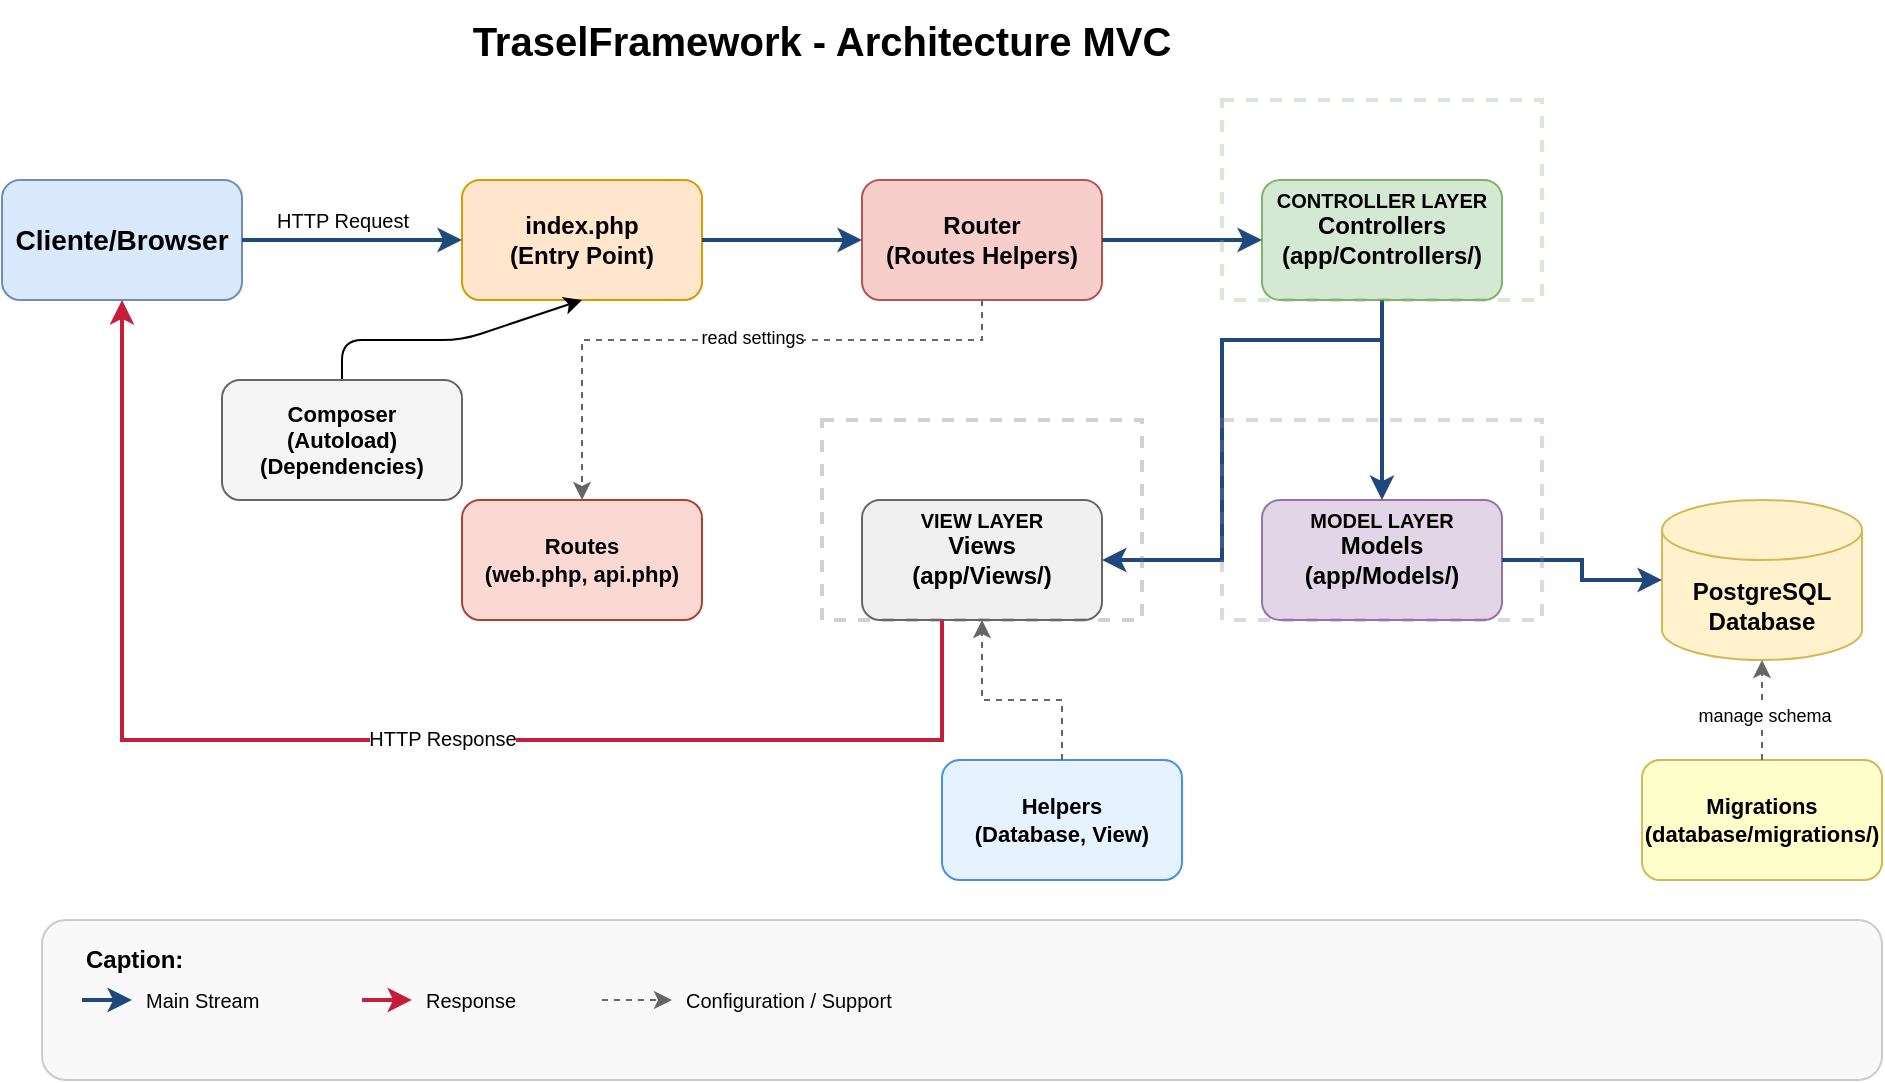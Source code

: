 <mxfile>
    <diagram id="trasel-architecture" name="Arquitetura TraselFramework">
        <mxGraphModel dx="1371" dy="557" grid="1" gridSize="10" guides="1" tooltips="1" connect="1" arrows="1" fold="1" page="1" pageScale="1" pageWidth="1169" pageHeight="827" math="0" shadow="0">
            <root>
                <mxCell id="0"/>
                <mxCell id="1" parent="0"/>
                <mxCell id="title" value="TraselFramework - Architecture MVC" style="text;html=1;strokeColor=none;fillColor=none;align=center;verticalAlign=middle;whiteSpace=wrap;rounded=0;fontSize=20;fontStyle=1;" parent="1" vertex="1">
                    <mxGeometry x="230" y="30" width="380" height="40" as="geometry"/>
                </mxCell>
                <mxCell id="client" value="Cliente/Browser" style="rounded=1;whiteSpace=wrap;html=1;fillColor=#dae8fc;strokeColor=#6c8ebf;fontSize=14;fontStyle=1;" parent="1" vertex="1">
                    <mxGeometry x="10" y="120" width="120" height="60" as="geometry"/>
                </mxCell>
                <mxCell id="entry" value="index.php&#xa;(Entry Point)" style="rounded=1;whiteSpace=wrap;html=1;fillColor=#ffe6cc;strokeColor=#d79b00;fontSize=12;fontStyle=1;" parent="1" vertex="1">
                    <mxGeometry x="240" y="120" width="120" height="60" as="geometry"/>
                </mxCell>
                <mxCell id="router" value="Router&#xa;(Routes Helpers)" style="rounded=1;whiteSpace=wrap;html=1;fillColor=#f8cecc;strokeColor=#b85450;fontSize=12;fontStyle=1;" parent="1" vertex="1">
                    <mxGeometry x="440" y="120" width="120" height="60" as="geometry"/>
                </mxCell>
                <mxCell id="controllers" value="Controllers&#xa;(app/Controllers/)" style="rounded=1;whiteSpace=wrap;html=1;fillColor=#d5e8d4;strokeColor=#82b366;fontSize=12;fontStyle=1;" parent="1" vertex="1">
                    <mxGeometry x="640" y="120" width="120" height="60" as="geometry"/>
                </mxCell>
                <mxCell id="models" value="Models&#xa;(app/Models/)" style="rounded=1;whiteSpace=wrap;html=1;fillColor=#e1d5e7;strokeColor=#9673a6;fontSize=12;fontStyle=1;" parent="1" vertex="1">
                    <mxGeometry x="640" y="280" width="120" height="60" as="geometry"/>
                </mxCell>
                <mxCell id="database" value="PostgreSQL&#xa;Database" style="shape=cylinder3;whiteSpace=wrap;html=1;boundedLbl=1;backgroundOutline=1;size=15;fillColor=#fff2cc;strokeColor=#d6b656;fontSize=12;fontStyle=1;" parent="1" vertex="1">
                    <mxGeometry x="840" y="280" width="100" height="80" as="geometry"/>
                </mxCell>
                <mxCell id="views" value="Views&#xa;(app/Views/)" style="rounded=1;whiteSpace=wrap;html=1;fillColor=#f0f0f0;strokeColor=#666666;fontSize=12;fontStyle=1;" parent="1" vertex="1">
                    <mxGeometry x="440" y="280" width="120" height="60" as="geometry"/>
                </mxCell>
                <mxCell id="routes" value="Routes&#xa;(web.php, api.php)" style="rounded=1;whiteSpace=wrap;html=1;fillColor=#fad9d5;strokeColor=#ae4132;fontSize=11;fontStyle=1;" parent="1" vertex="1">
                    <mxGeometry x="240" y="280" width="120" height="60" as="geometry"/>
                </mxCell>
                <mxCell id="helpers" value="Helpers&#xa;(Database, View)" style="rounded=1;whiteSpace=wrap;html=1;fillColor=#e6f3ff;strokeColor=#4a90e2;fontSize=11;fontStyle=1;" parent="1" vertex="1">
                    <mxGeometry x="480" y="410" width="120" height="60" as="geometry"/>
                </mxCell>
                <mxCell id="migrations" value="Migrations&#xa;(database/migrations/)" style="rounded=1;whiteSpace=wrap;html=1;fillColor=#ffffcc;strokeColor=#d6b656;fontSize=11;fontStyle=1;" parent="1" vertex="1">
                    <mxGeometry x="830" y="410" width="120" height="60" as="geometry"/>
                </mxCell>
                <mxCell id="12" style="edgeStyle=none;html=1;exitX=0.5;exitY=0;exitDx=0;exitDy=0;" parent="1" source="composer" edge="1">
                    <mxGeometry relative="1" as="geometry">
                        <mxPoint x="300" y="180" as="targetPoint"/>
                        <Array as="points">
                            <mxPoint x="180" y="200"/>
                            <mxPoint x="240" y="200"/>
                        </Array>
                    </mxGeometry>
                </mxCell>
                <mxCell id="composer" value="Composer&lt;div&gt;&lt;font color=&quot;#000000&quot;&gt;(Autoload)&lt;br&gt;&lt;/font&gt;(Dependencies)&lt;/div&gt;" style="rounded=1;whiteSpace=wrap;html=1;fillColor=#f5f5f5;strokeColor=#666666;fontSize=11;fontStyle=1;" parent="1" vertex="1">
                    <mxGeometry x="120" y="220" width="120" height="60" as="geometry"/>
                </mxCell>
                <mxCell id="conn1" style="edgeStyle=orthogonalEdgeStyle;rounded=0;orthogonalLoop=1;jettySize=auto;html=1;entryX=0;entryY=0.5;entryDx=0;entryDy=0;strokeWidth=2;strokeColor=#1f497d;" parent="1" source="client" target="entry" edge="1">
                    <mxGeometry relative="1" as="geometry"/>
                </mxCell>
                <mxCell id="conn1-label" value="HTTP Request" style="edgeLabel;html=1;align=center;verticalAlign=middle;resizable=0;points=[];fontSize=10;" parent="conn1" vertex="1" connectable="0">
                    <mxGeometry x="-0.1" y="-1" relative="1" as="geometry">
                        <mxPoint y="-11" as="offset"/>
                    </mxGeometry>
                </mxCell>
                <mxCell id="conn2" style="edgeStyle=orthogonalEdgeStyle;rounded=0;orthogonalLoop=1;jettySize=auto;html=1;entryX=0;entryY=0.5;entryDx=0;entryDy=0;strokeWidth=2;strokeColor=#1f497d;" parent="1" source="entry" target="router" edge="1">
                    <mxGeometry relative="1" as="geometry"/>
                </mxCell>
                <mxCell id="conn3" style="edgeStyle=orthogonalEdgeStyle;rounded=0;orthogonalLoop=1;jettySize=auto;html=1;entryX=0;entryY=0.5;entryDx=0;entryDy=0;strokeWidth=2;strokeColor=#1f497d;" parent="1" source="router" target="controllers" edge="1">
                    <mxGeometry relative="1" as="geometry"/>
                </mxCell>
                <mxCell id="conn4" style="edgeStyle=orthogonalEdgeStyle;rounded=0;orthogonalLoop=1;jettySize=auto;html=1;entryX=0.5;entryY=0;entryDx=0;entryDy=0;strokeWidth=2;strokeColor=#1f497d;" parent="1" source="controllers" target="models" edge="1">
                    <mxGeometry relative="1" as="geometry"/>
                </mxCell>
                <mxCell id="conn5" style="edgeStyle=orthogonalEdgeStyle;rounded=0;orthogonalLoop=1;jettySize=auto;html=1;entryX=0;entryY=0.5;entryDx=0;entryDy=0;entryPerimeter=0;strokeWidth=2;strokeColor=#1f497d;" parent="1" source="models" target="database" edge="1">
                    <mxGeometry relative="1" as="geometry"/>
                </mxCell>
                <mxCell id="conn6" style="edgeStyle=orthogonalEdgeStyle;rounded=0;orthogonalLoop=1;jettySize=auto;html=1;entryX=1;entryY=0.5;entryDx=0;entryDy=0;strokeWidth=2;strokeColor=#1f497d;" parent="1" source="controllers" target="views" edge="1">
                    <mxGeometry relative="1" as="geometry">
                        <Array as="points">
                            <mxPoint x="700" y="200"/>
                            <mxPoint x="620" y="200"/>
                            <mxPoint x="620" y="310"/>
                        </Array>
                    </mxGeometry>
                </mxCell>
                <mxCell id="conn7" style="edgeStyle=orthogonalEdgeStyle;rounded=0;orthogonalLoop=1;jettySize=auto;html=1;entryX=0.5;entryY=0;entryDx=0;entryDy=0;strokeWidth=1;strokeColor=#666666;dashed=1;" parent="1" source="router" target="routes" edge="1">
                    <mxGeometry relative="1" as="geometry">
                        <Array as="points">
                            <mxPoint x="500" y="200"/>
                            <mxPoint x="300" y="200"/>
                        </Array>
                    </mxGeometry>
                </mxCell>
                <mxCell id="conn7-label" value="read settings" style="edgeLabel;html=1;align=center;verticalAlign=middle;resizable=0;points=[];fontSize=9;" parent="conn7" vertex="1" connectable="0">
                    <mxGeometry x="-0.1" y="-1" relative="1" as="geometry">
                        <mxPoint as="offset"/>
                    </mxGeometry>
                </mxCell>
                <mxCell id="conn8" style="edgeStyle=orthogonalEdgeStyle;rounded=0;orthogonalLoop=1;jettySize=auto;html=1;entryX=0.5;entryY=1;entryDx=0;entryDy=0;strokeWidth=2;strokeColor=#c41e3a;" parent="1" source="views" target="client" edge="1">
                    <mxGeometry relative="1" as="geometry">
                        <Array as="points">
                            <mxPoint x="480" y="400"/>
                            <mxPoint x="70" y="400"/>
                        </Array>
                    </mxGeometry>
                </mxCell>
                <mxCell id="conn8-label" value="HTTP Response" style="edgeLabel;html=1;align=center;verticalAlign=middle;resizable=0;points=[];fontSize=10;" parent="conn8" vertex="1" connectable="0">
                    <mxGeometry x="-0.1" y="-1" relative="1" as="geometry">
                        <mxPoint as="offset"/>
                    </mxGeometry>
                </mxCell>
                <mxCell id="conn9" style="edgeStyle=orthogonalEdgeStyle;rounded=0;orthogonalLoop=1;jettySize=auto;html=1;entryX=0.5;entryY=1;entryDx=0;entryDy=0;strokeWidth=1;strokeColor=#666666;dashed=1;" parent="1" source="helpers" target="views" edge="1">
                    <mxGeometry relative="1" as="geometry">
                        <Array as="points">
                            <mxPoint x="540" y="380"/>
                            <mxPoint x="500" y="380"/>
                        </Array>
                    </mxGeometry>
                </mxCell>
                <mxCell id="conn10" style="edgeStyle=orthogonalEdgeStyle;rounded=0;orthogonalLoop=1;jettySize=auto;html=1;entryX=0.5;entryY=1;entryDx=0;entryDy=0;entryPerimeter=0;strokeWidth=1;strokeColor=#666666;dashed=1;" parent="1" source="migrations" target="database" edge="1">
                    <mxGeometry relative="1" as="geometry"/>
                </mxCell>
                <mxCell id="conn10-label" value="manage schema" style="edgeLabel;html=1;align=center;verticalAlign=middle;resizable=0;points=[];fontSize=9;" parent="conn10" vertex="1" connectable="0">
                    <mxGeometry x="-0.1" y="-1" relative="1" as="geometry">
                        <mxPoint as="offset"/>
                    </mxGeometry>
                </mxCell>
                <mxCell id="legend-bg" value="" style="rounded=1;whiteSpace=wrap;html=1;fillColor=#f9f9f9;strokeColor=#cccccc;" parent="1" vertex="1">
                    <mxGeometry x="30" y="490" width="920" height="80" as="geometry"/>
                </mxCell>
                <mxCell id="legend-title" value="Caption:" style="text;html=1;strokeColor=none;fillColor=none;align=left;verticalAlign=middle;whiteSpace=wrap;rounded=0;fontSize=12;fontStyle=1;" parent="1" vertex="1">
                    <mxGeometry x="50" y="500" width="80" height="20" as="geometry"/>
                </mxCell>
                <mxCell id="legend1" value="Main Stream" style="text;html=1;strokeColor=none;fillColor=none;align=left;verticalAlign=middle;whiteSpace=wrap;rounded=0;fontSize=10;" parent="1" vertex="1">
                    <mxGeometry x="80" y="520" width="80" height="20" as="geometry"/>
                </mxCell>
                <mxCell id="legend1-line" value="" style="endArrow=classic;html=1;strokeWidth=2;strokeColor=#1f497d;" parent="1" edge="1">
                    <mxGeometry width="50" height="50" relative="1" as="geometry">
                        <mxPoint x="50" y="530" as="sourcePoint"/>
                        <mxPoint x="75" y="530" as="targetPoint"/>
                    </mxGeometry>
                </mxCell>
                <mxCell id="legend2" value="Response" style="text;html=1;strokeColor=none;fillColor=none;align=left;verticalAlign=middle;whiteSpace=wrap;rounded=0;fontSize=10;" parent="1" vertex="1">
                    <mxGeometry x="220" y="520" width="50" height="20" as="geometry"/>
                </mxCell>
                <mxCell id="legend2-line" value="" style="endArrow=classic;html=1;strokeWidth=2;strokeColor=#c41e3a;" parent="1" edge="1">
                    <mxGeometry width="50" height="50" relative="1" as="geometry">
                        <mxPoint x="190" y="530" as="sourcePoint"/>
                        <mxPoint x="215" y="530" as="targetPoint"/>
                    </mxGeometry>
                </mxCell>
                <mxCell id="legend3" value="Configuration / Support" style="text;html=1;strokeColor=none;fillColor=none;align=left;verticalAlign=middle;whiteSpace=wrap;rounded=0;fontSize=10;" parent="1" vertex="1">
                    <mxGeometry x="350" y="520" width="120" height="20" as="geometry"/>
                </mxCell>
                <mxCell id="legend3-line" value="" style="endArrow=classic;html=1;strokeWidth=1;strokeColor=#666666;dashed=1;" parent="1" edge="1">
                    <mxGeometry width="50" height="50" relative="1" as="geometry">
                        <mxPoint x="310" y="530" as="sourcePoint"/>
                        <mxPoint x="345" y="530" as="targetPoint"/>
                    </mxGeometry>
                </mxCell>
                <mxCell id="mvc-view-layer" value="VIEW LAYER" style="rounded=0;whiteSpace=wrap;html=1;fillColor=none;strokeColor=#666666;strokeWidth=2;dashed=1;fontSize=10;fontStyle=1;opacity=30;" parent="1" vertex="1">
                    <mxGeometry x="420" y="240" width="160" height="100" as="geometry"/>
                </mxCell>
                <mxCell id="mvc-controller-layer" value="CONTROLLER LAYER" style="rounded=0;whiteSpace=wrap;html=1;fillColor=none;strokeColor=#82b366;strokeWidth=2;dashed=1;fontSize=10;fontStyle=1;opacity=30;" parent="1" vertex="1">
                    <mxGeometry x="620" y="80" width="160" height="100" as="geometry"/>
                </mxCell>
                <mxCell id="mvc-model-layer" value="MODEL LAYER" style="rounded=0;whiteSpace=wrap;html=1;fillColor=none;strokeColor=#9673a6;strokeWidth=2;dashed=1;fontSize=10;fontStyle=1;opacity=30;" parent="1" vertex="1">
                    <mxGeometry x="620" y="240" width="160" height="100" as="geometry"/>
                </mxCell>
            </root>
        </mxGraphModel>
    </diagram>
</mxfile>
